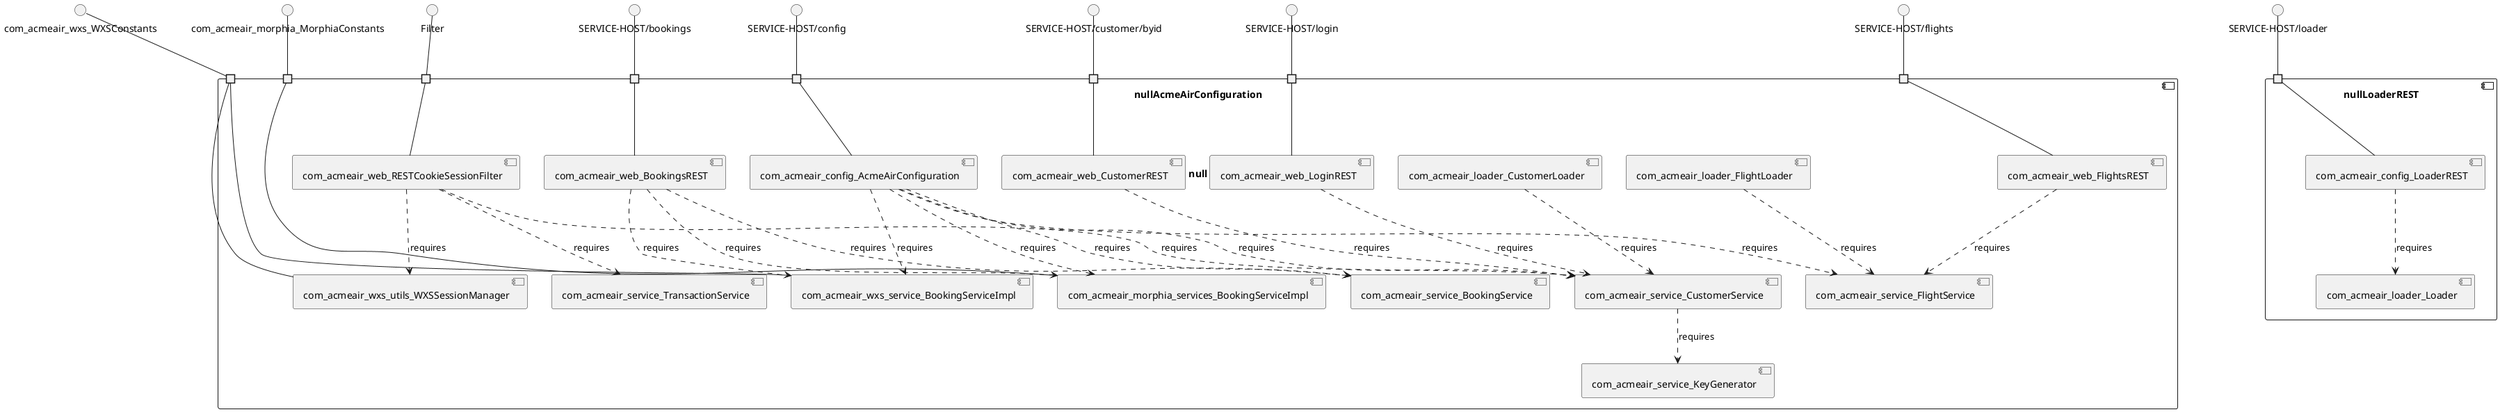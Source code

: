 @startuml
skinparam fixCircleLabelOverlapping true
component nullAcmeAirConfiguration\n\n\n\n\n\nnull {
[com_acmeair_config_AcmeAirConfiguration]
[com_acmeair_service_KeyGenerator]
[com_acmeair_web_LoginREST]
[com_acmeair_loader_CustomerLoader]
[com_acmeair_morphia_services_BookingServiceImpl]
[com_acmeair_loader_FlightLoader]
[com_acmeair_web_FlightsREST]
[com_acmeair_web_RESTCookieSessionFilter]
[com_acmeair_service_BookingService]
[com_acmeair_web_BookingsREST]
[com_acmeair_service_CustomerService]
[com_acmeair_service_TransactionService]
[com_acmeair_wxs_utils_WXSSessionManager]
[com_acmeair_service_FlightService]
[com_acmeair_wxs_service_BookingServiceImpl]
[com_acmeair_web_CustomerREST]
portin " " as AcmeAirConfiguration_requires_SERVICE_HOST_config
portin " " as AcmeAirConfiguration_requires_SERVICE_HOST_bookings
portin " " as AcmeAirConfiguration_requires_com_acmeair_wxs_WXSConstants
portin " " as AcmeAirConfiguration_requires_com_acmeair_morphia_MorphiaConstants
portin " " as AcmeAirConfiguration_requires_Filter
portin " " as AcmeAirConfiguration_requires_SERVICE_HOST_customer_byid
portin " " as AcmeAirConfiguration_requires_SERVICE_HOST_login
portin " " as AcmeAirConfiguration_requires_SERVICE_HOST_flights
[com_acmeair_web_BookingsREST]..>[com_acmeair_morphia_services_BookingServiceImpl] : requires
[com_acmeair_web_RESTCookieSessionFilter]..>[com_acmeair_service_TransactionService] : requires
[com_acmeair_config_AcmeAirConfiguration]..>[com_acmeair_wxs_service_BookingServiceImpl] : requires
[com_acmeair_config_AcmeAirConfiguration]..>[com_acmeair_service_BookingService] : requires
[com_acmeair_web_LoginREST]..>[com_acmeair_service_CustomerService] : requires
[com_acmeair_config_AcmeAirConfiguration]..>[com_acmeair_service_CustomerService] : requires
[com_acmeair_web_CustomerREST]..>[com_acmeair_service_CustomerService] : requires
[com_acmeair_web_RESTCookieSessionFilter]..>[com_acmeair_wxs_utils_WXSSessionManager] : requires
[com_acmeair_web_BookingsREST]..>[com_acmeair_service_BookingService] : requires
[com_acmeair_web_RESTCookieSessionFilter]..>[com_acmeair_service_CustomerService] : requires
[com_acmeair_config_AcmeAirConfiguration]..>[com_acmeair_morphia_services_BookingServiceImpl] : requires
[com_acmeair_service_CustomerService]..>[com_acmeair_service_KeyGenerator] : requires
[com_acmeair_web_FlightsREST]..>[com_acmeair_service_FlightService] : requires
[com_acmeair_loader_FlightLoader]..>[com_acmeair_service_FlightService] : requires
[com_acmeair_web_BookingsREST]..>[com_acmeair_wxs_service_BookingServiceImpl] : requires
[com_acmeair_loader_CustomerLoader]..>[com_acmeair_service_CustomerService] : requires
[com_acmeair_config_AcmeAirConfiguration]..>[com_acmeair_service_FlightService] : requires
"AcmeAirConfiguration_requires_SERVICE_HOST_customer_byid"--[com_acmeair_web_CustomerREST]
"AcmeAirConfiguration_requires_Filter"--[com_acmeair_web_RESTCookieSessionFilter]
"AcmeAirConfiguration_requires_SERVICE_HOST_flights"--[com_acmeair_web_FlightsREST]
"AcmeAirConfiguration_requires_SERVICE_HOST_bookings"--[com_acmeair_web_BookingsREST]
"AcmeAirConfiguration_requires_com_acmeair_morphia_MorphiaConstants"--[com_acmeair_morphia_services_BookingServiceImpl]
"AcmeAirConfiguration_requires_com_acmeair_wxs_WXSConstants"--[com_acmeair_wxs_service_BookingServiceImpl]
"AcmeAirConfiguration_requires_SERVICE_HOST_config"--[com_acmeair_config_AcmeAirConfiguration]
"AcmeAirConfiguration_requires_SERVICE_HOST_login"--[com_acmeair_web_LoginREST]
"AcmeAirConfiguration_requires_com_acmeair_wxs_WXSConstants"--[com_acmeair_wxs_utils_WXSSessionManager]
}
interface "Filter" as interface.Filter
interface.Filter--"AcmeAirConfiguration_requires_Filter"
interface "SERVICE-HOST/bookings" as interface.SERVICE_HOST_bookings
interface.SERVICE_HOST_bookings--"AcmeAirConfiguration_requires_SERVICE_HOST_bookings"
interface "SERVICE-HOST/config" as interface.SERVICE_HOST_config
interface.SERVICE_HOST_config--"AcmeAirConfiguration_requires_SERVICE_HOST_config"
interface "SERVICE-HOST/customer/byid" as interface.SERVICE_HOST_customer_byid
interface.SERVICE_HOST_customer_byid--"AcmeAirConfiguration_requires_SERVICE_HOST_customer_byid"
interface "SERVICE-HOST/flights" as interface.SERVICE_HOST_flights
interface.SERVICE_HOST_flights--"AcmeAirConfiguration_requires_SERVICE_HOST_flights"
interface "SERVICE-HOST/login" as interface.SERVICE_HOST_login
interface.SERVICE_HOST_login--"AcmeAirConfiguration_requires_SERVICE_HOST_login"
interface "com_acmeair_morphia_MorphiaConstants" as interface.com_acmeair_morphia_MorphiaConstants
interface.com_acmeair_morphia_MorphiaConstants--"AcmeAirConfiguration_requires_com_acmeair_morphia_MorphiaConstants"
interface "com_acmeair_wxs_WXSConstants" as interface.com_acmeair_wxs_WXSConstants
interface.com_acmeair_wxs_WXSConstants--"AcmeAirConfiguration_requires_com_acmeair_wxs_WXSConstants"
component nullLoaderREST\n\n\n\n\n\nnull {
[com_acmeair_config_LoaderREST]
[com_acmeair_loader_Loader]
portin " " as LoaderREST_requires_SERVICE_HOST_loader
[com_acmeair_config_LoaderREST]..>[com_acmeair_loader_Loader] : requires
"LoaderREST_requires_SERVICE_HOST_loader"--[com_acmeair_config_LoaderREST]
}
interface "SERVICE-HOST/loader" as interface.SERVICE_HOST_loader
interface.SERVICE_HOST_loader--"LoaderREST_requires_SERVICE_HOST_loader"

@enduml

